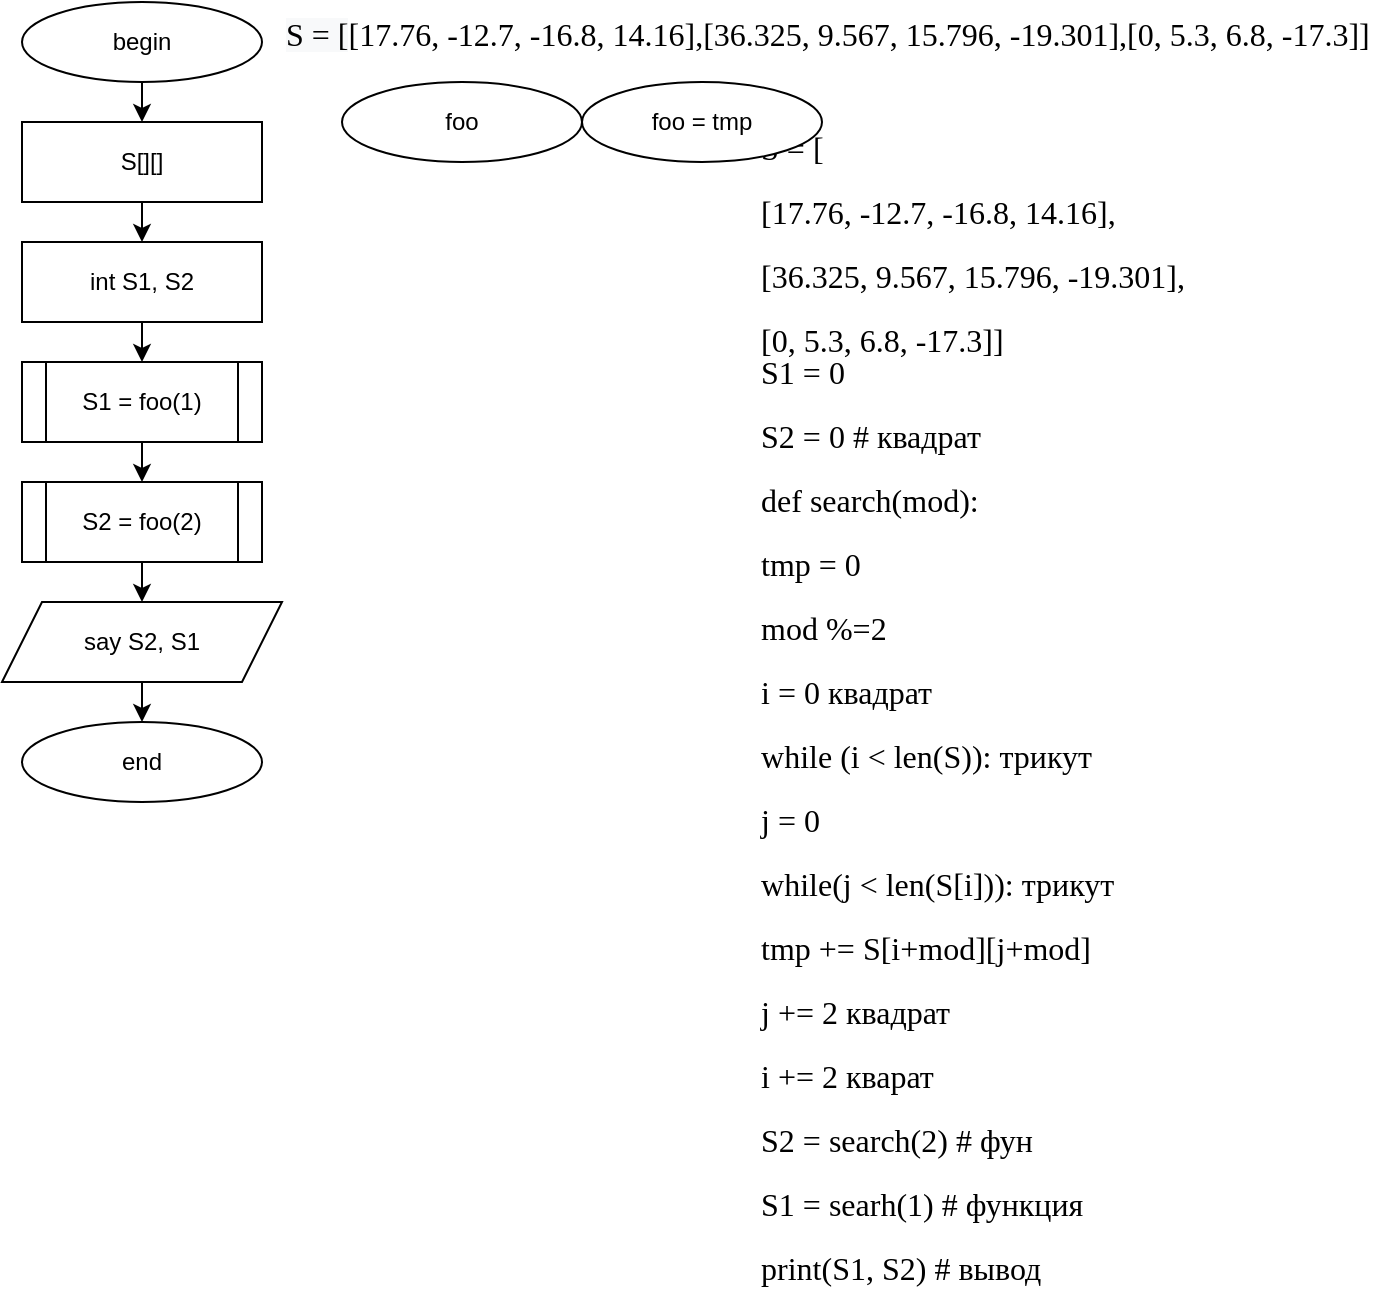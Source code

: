 <mxfile version="14.4.4" type="github">
  <diagram id="C5RBs43oDa-KdzZeNtuy" name="Page-1">
    <mxGraphModel dx="868" dy="430" grid="1" gridSize="10" guides="1" tooltips="1" connect="1" arrows="1" fold="1" page="1" pageScale="1" pageWidth="827" pageHeight="1169" math="0" shadow="0">
      <root>
        <mxCell id="WIyWlLk6GJQsqaUBKTNV-0" />
        <mxCell id="WIyWlLk6GJQsqaUBKTNV-1" parent="WIyWlLk6GJQsqaUBKTNV-0" />
        <mxCell id="4LdNHky1lae5kBPxwlqD-0" value="&lt;p class=&quot;western&quot; align=&quot;left&quot; style=&quot;margin-bottom: 0cm ; direction: ltr ; line-height: 16px ; text-align: left ; background: transparent ; font-family: &amp;#34;liberation serif&amp;#34; , serif ; font-size: 12pt&quot;&gt;S = [&lt;/p&gt;&lt;p class=&quot;western&quot; align=&quot;left&quot; style=&quot;margin-bottom: 0cm ; direction: ltr ; line-height: 16px ; text-align: left ; background: transparent ; font-family: &amp;#34;liberation serif&amp;#34; , serif ; font-size: 12pt&quot;&gt;[17.76, -12.7, -16.8, 14.16],&lt;/p&gt;&lt;p class=&quot;western&quot; align=&quot;left&quot; style=&quot;margin-bottom: 0cm ; direction: ltr ; line-height: 16px ; text-align: left ; background: transparent ; font-family: &amp;#34;liberation serif&amp;#34; , serif ; font-size: 12pt&quot;&gt;[36.325, 9.567, 15.796, -19.301],&lt;/p&gt;&lt;p class=&quot;western&quot; align=&quot;left&quot; style=&quot;margin-bottom: 0cm ; direction: ltr ; line-height: 16px ; text-align: left ; background: transparent ; font-family: &amp;#34;liberation serif&amp;#34; , serif ; font-size: 12pt&quot;&gt;[0, 5.3, 6.8, -17.3]]&lt;br&gt;S1 = 0&lt;/p&gt;&lt;p class=&quot;western&quot; align=&quot;left&quot; style=&quot;margin-bottom: 0cm ; direction: ltr ; line-height: 16px ; text-align: left ; background: transparent ; font-family: &amp;#34;liberation serif&amp;#34; , serif ; font-size: 12pt&quot;&gt;S2 = 0 # квадрат&lt;/p&gt;&lt;p class=&quot;western&quot; align=&quot;left&quot; style=&quot;margin-bottom: 0cm ; direction: ltr ; line-height: 16px ; text-align: left ; background: transparent ; font-family: &amp;#34;liberation serif&amp;#34; , serif ; font-size: 12pt&quot;&gt;def search(mod):&lt;/p&gt;&lt;p class=&quot;western&quot; align=&quot;left&quot; style=&quot;margin-bottom: 0cm ; direction: ltr ; line-height: 16px ; text-align: left ; background: transparent ; font-family: &amp;#34;liberation serif&amp;#34; , serif ; font-size: 12pt&quot;&gt;tmp = 0&lt;/p&gt;&lt;p class=&quot;western&quot; align=&quot;left&quot; style=&quot;margin-bottom: 0cm ; direction: ltr ; line-height: 16px ; text-align: left ; background: transparent ; font-family: &amp;#34;liberation serif&amp;#34; , serif ; font-size: 12pt&quot;&gt;mod %=2&lt;/p&gt;&lt;p class=&quot;western&quot; align=&quot;left&quot; style=&quot;margin-bottom: 0cm ; direction: ltr ; line-height: 16px ; text-align: left ; background: transparent ; font-family: &amp;#34;liberation serif&amp;#34; , serif ; font-size: 12pt&quot;&gt;i = 0 квадрат&lt;/p&gt;&lt;p class=&quot;western&quot; align=&quot;left&quot; style=&quot;margin-bottom: 0cm ; direction: ltr ; line-height: 16px ; text-align: left ; background: transparent ; font-family: &amp;#34;liberation serif&amp;#34; , serif ; font-size: 12pt&quot;&gt;while (i &amp;lt; len(S)): трикут&lt;/p&gt;&lt;p class=&quot;western&quot; align=&quot;left&quot; style=&quot;margin-bottom: 0cm ; direction: ltr ; line-height: 16px ; text-align: left ; background: transparent ; font-family: &amp;#34;liberation serif&amp;#34; , serif ; font-size: 12pt&quot;&gt;j = 0&lt;/p&gt;&lt;p class=&quot;western&quot; align=&quot;left&quot; style=&quot;margin-bottom: 0cm ; direction: ltr ; line-height: 16px ; text-align: left ; background: transparent ; font-family: &amp;#34;liberation serif&amp;#34; , serif ; font-size: 12pt&quot;&gt;while(j &amp;lt; len(S[i])): трикут&lt;/p&gt;&lt;p class=&quot;western&quot; align=&quot;left&quot; style=&quot;margin-bottom: 0cm ; direction: ltr ; line-height: 16px ; text-align: left ; background: transparent ; font-family: &amp;#34;liberation serif&amp;#34; , serif ; font-size: 12pt&quot;&gt;tmp += S[i+mod][j+mod]&lt;/p&gt;&lt;p class=&quot;western&quot; align=&quot;left&quot; style=&quot;margin-bottom: 0cm ; direction: ltr ; line-height: 16px ; text-align: left ; background: transparent ; font-family: &amp;#34;liberation serif&amp;#34; , serif ; font-size: 12pt&quot;&gt;j += 2 квадрат&lt;/p&gt;&lt;p class=&quot;western&quot; align=&quot;left&quot; style=&quot;margin-bottom: 0cm ; direction: ltr ; line-height: 16px ; text-align: left ; background: transparent ; font-family: &amp;#34;liberation serif&amp;#34; , serif ; font-size: 12pt&quot;&gt;i += 2 кварат&lt;/p&gt;&lt;p class=&quot;western&quot; align=&quot;left&quot; style=&quot;margin-bottom: 0cm ; direction: ltr ; line-height: 16px ; text-align: left ; background: transparent ; font-family: &amp;#34;liberation serif&amp;#34; , serif ; font-size: 12pt&quot;&gt;S2 = search(2) # фун&lt;/p&gt;&lt;p class=&quot;western&quot; align=&quot;left&quot; style=&quot;margin-bottom: 0cm ; direction: ltr ; line-height: 16px ; text-align: left ; background: transparent ; font-family: &amp;#34;liberation serif&amp;#34; , serif ; font-size: 12pt&quot;&gt;S1 = searh(1) # функция&lt;/p&gt;&lt;p class=&quot;western&quot; align=&quot;left&quot; style=&quot;margin-bottom: 0cm ; direction: ltr ; line-height: 16px ; text-align: left ; background: transparent ; font-family: &amp;#34;liberation serif&amp;#34; , serif ; font-size: 12pt&quot;&gt;print(S1, S2) # вывод&lt;/p&gt;" style="text;html=1;align=center;verticalAlign=middle;resizable=0;points=[];autosize=1;" vertex="1" parent="WIyWlLk6GJQsqaUBKTNV-1">
          <mxGeometry x="480" y="45" width="230" height="600" as="geometry" />
        </mxCell>
        <mxCell id="4LdNHky1lae5kBPxwlqD-4" style="edgeStyle=orthogonalEdgeStyle;rounded=0;orthogonalLoop=1;jettySize=auto;html=1;exitX=0.5;exitY=1;exitDx=0;exitDy=0;entryX=0.5;entryY=0;entryDx=0;entryDy=0;" edge="1" parent="WIyWlLk6GJQsqaUBKTNV-1" source="4LdNHky1lae5kBPxwlqD-1" target="4LdNHky1lae5kBPxwlqD-3">
          <mxGeometry relative="1" as="geometry" />
        </mxCell>
        <mxCell id="4LdNHky1lae5kBPxwlqD-1" value="begin" style="ellipse;whiteSpace=wrap;html=1;" vertex="1" parent="WIyWlLk6GJQsqaUBKTNV-1">
          <mxGeometry x="120" width="120" height="40" as="geometry" />
        </mxCell>
        <mxCell id="4LdNHky1lae5kBPxwlqD-8" style="edgeStyle=orthogonalEdgeStyle;rounded=0;orthogonalLoop=1;jettySize=auto;html=1;exitX=0.5;exitY=1;exitDx=0;exitDy=0;entryX=0.5;entryY=0;entryDx=0;entryDy=0;" edge="1" parent="WIyWlLk6GJQsqaUBKTNV-1" source="4LdNHky1lae5kBPxwlqD-3" target="4LdNHky1lae5kBPxwlqD-7">
          <mxGeometry relative="1" as="geometry" />
        </mxCell>
        <mxCell id="4LdNHky1lae5kBPxwlqD-3" value="S[][]" style="rounded=0;whiteSpace=wrap;html=1;" vertex="1" parent="WIyWlLk6GJQsqaUBKTNV-1">
          <mxGeometry x="120" y="60" width="120" height="40" as="geometry" />
        </mxCell>
        <mxCell id="4LdNHky1lae5kBPxwlqD-5" value="&lt;meta charset=&quot;utf-8&quot;&gt;&lt;span style=&quot;color: rgb(0, 0, 0); font-family: &amp;quot;liberation serif&amp;quot;, serif; font-size: 16px; font-style: normal; font-weight: 400; letter-spacing: normal; text-align: left; text-indent: 0px; text-transform: none; word-spacing: 0px; background-color: rgb(248, 249, 250); display: inline; float: none;&quot;&gt;S = [&lt;/span&gt;&lt;span style=&quot;color: rgb(0, 0, 0); font-family: &amp;quot;liberation serif&amp;quot;, serif; font-size: 12pt; font-style: normal; font-weight: 400; letter-spacing: normal; text-align: left; text-indent: 0px; text-transform: none; word-spacing: 0px; background-color: transparent;&quot;&gt;[17.76, -12.7, -16.8, 14.16],&lt;/span&gt;&lt;span style=&quot;color: rgb(0, 0, 0); font-family: &amp;quot;liberation serif&amp;quot;, serif; font-size: 12pt; font-style: normal; font-weight: 400; letter-spacing: normal; text-align: left; text-indent: 0px; text-transform: none; word-spacing: 0px; background-color: transparent;&quot;&gt;[36.325, 9.567, 15.796, -19.301],&lt;/span&gt;&lt;span style=&quot;color: rgb(0, 0, 0); font-family: &amp;quot;liberation serif&amp;quot;, serif; font-size: 12pt; font-style: normal; font-weight: 400; letter-spacing: normal; text-align: left; text-indent: 0px; text-transform: none; word-spacing: 0px; background-color: transparent;&quot;&gt;[0, 5.3, 6.8, -17.3]]&lt;/span&gt;" style="text;whiteSpace=wrap;html=1;" vertex="1" parent="WIyWlLk6GJQsqaUBKTNV-1">
          <mxGeometry x="250" width="550" height="50" as="geometry" />
        </mxCell>
        <mxCell id="4LdNHky1lae5kBPxwlqD-9" style="edgeStyle=orthogonalEdgeStyle;rounded=0;orthogonalLoop=1;jettySize=auto;html=1;exitX=0.5;exitY=1;exitDx=0;exitDy=0;entryX=0.5;entryY=0;entryDx=0;entryDy=0;" edge="1" parent="WIyWlLk6GJQsqaUBKTNV-1" source="4LdNHky1lae5kBPxwlqD-7" target="4LdNHky1lae5kBPxwlqD-10">
          <mxGeometry relative="1" as="geometry">
            <mxPoint x="180" y="180" as="targetPoint" />
          </mxGeometry>
        </mxCell>
        <mxCell id="4LdNHky1lae5kBPxwlqD-7" value="int S1, S2" style="rounded=0;whiteSpace=wrap;html=1;" vertex="1" parent="WIyWlLk6GJQsqaUBKTNV-1">
          <mxGeometry x="120" y="120" width="120" height="40" as="geometry" />
        </mxCell>
        <mxCell id="4LdNHky1lae5kBPxwlqD-14" style="edgeStyle=orthogonalEdgeStyle;rounded=0;orthogonalLoop=1;jettySize=auto;html=1;exitX=0.5;exitY=1;exitDx=0;exitDy=0;entryX=0.5;entryY=0;entryDx=0;entryDy=0;" edge="1" parent="WIyWlLk6GJQsqaUBKTNV-1" source="4LdNHky1lae5kBPxwlqD-10" target="4LdNHky1lae5kBPxwlqD-13">
          <mxGeometry relative="1" as="geometry" />
        </mxCell>
        <mxCell id="4LdNHky1lae5kBPxwlqD-10" value="S1 = foo(1)" style="shape=process;whiteSpace=wrap;html=1;backgroundOutline=1;" vertex="1" parent="WIyWlLk6GJQsqaUBKTNV-1">
          <mxGeometry x="120" y="180" width="120" height="40" as="geometry" />
        </mxCell>
        <mxCell id="4LdNHky1lae5kBPxwlqD-16" style="edgeStyle=orthogonalEdgeStyle;rounded=0;orthogonalLoop=1;jettySize=auto;html=1;exitX=0.5;exitY=1;exitDx=0;exitDy=0;entryX=0.5;entryY=0;entryDx=0;entryDy=0;" edge="1" parent="WIyWlLk6GJQsqaUBKTNV-1" source="4LdNHky1lae5kBPxwlqD-13" target="4LdNHky1lae5kBPxwlqD-15">
          <mxGeometry relative="1" as="geometry" />
        </mxCell>
        <mxCell id="4LdNHky1lae5kBPxwlqD-13" value="S2 = foo(2)" style="shape=process;whiteSpace=wrap;html=1;backgroundOutline=1;" vertex="1" parent="WIyWlLk6GJQsqaUBKTNV-1">
          <mxGeometry x="120" y="240" width="120" height="40" as="geometry" />
        </mxCell>
        <mxCell id="4LdNHky1lae5kBPxwlqD-20" style="edgeStyle=orthogonalEdgeStyle;rounded=0;orthogonalLoop=1;jettySize=auto;html=1;exitX=0.5;exitY=1;exitDx=0;exitDy=0;entryX=0.5;entryY=0;entryDx=0;entryDy=0;" edge="1" parent="WIyWlLk6GJQsqaUBKTNV-1" source="4LdNHky1lae5kBPxwlqD-15" target="4LdNHky1lae5kBPxwlqD-19">
          <mxGeometry relative="1" as="geometry" />
        </mxCell>
        <mxCell id="4LdNHky1lae5kBPxwlqD-15" value="say S2, S1" style="shape=parallelogram;perimeter=parallelogramPerimeter;whiteSpace=wrap;html=1;fixedSize=1;" vertex="1" parent="WIyWlLk6GJQsqaUBKTNV-1">
          <mxGeometry x="110" y="300" width="140" height="40" as="geometry" />
        </mxCell>
        <mxCell id="4LdNHky1lae5kBPxwlqD-17" value="foo" style="ellipse;whiteSpace=wrap;html=1;" vertex="1" parent="WIyWlLk6GJQsqaUBKTNV-1">
          <mxGeometry x="280" y="40" width="120" height="40" as="geometry" />
        </mxCell>
        <mxCell id="4LdNHky1lae5kBPxwlqD-18" value="foo = tmp" style="ellipse;whiteSpace=wrap;html=1;" vertex="1" parent="WIyWlLk6GJQsqaUBKTNV-1">
          <mxGeometry x="400" y="40" width="120" height="40" as="geometry" />
        </mxCell>
        <mxCell id="4LdNHky1lae5kBPxwlqD-19" value="end" style="ellipse;whiteSpace=wrap;html=1;" vertex="1" parent="WIyWlLk6GJQsqaUBKTNV-1">
          <mxGeometry x="120" y="360" width="120" height="40" as="geometry" />
        </mxCell>
      </root>
    </mxGraphModel>
  </diagram>
</mxfile>
